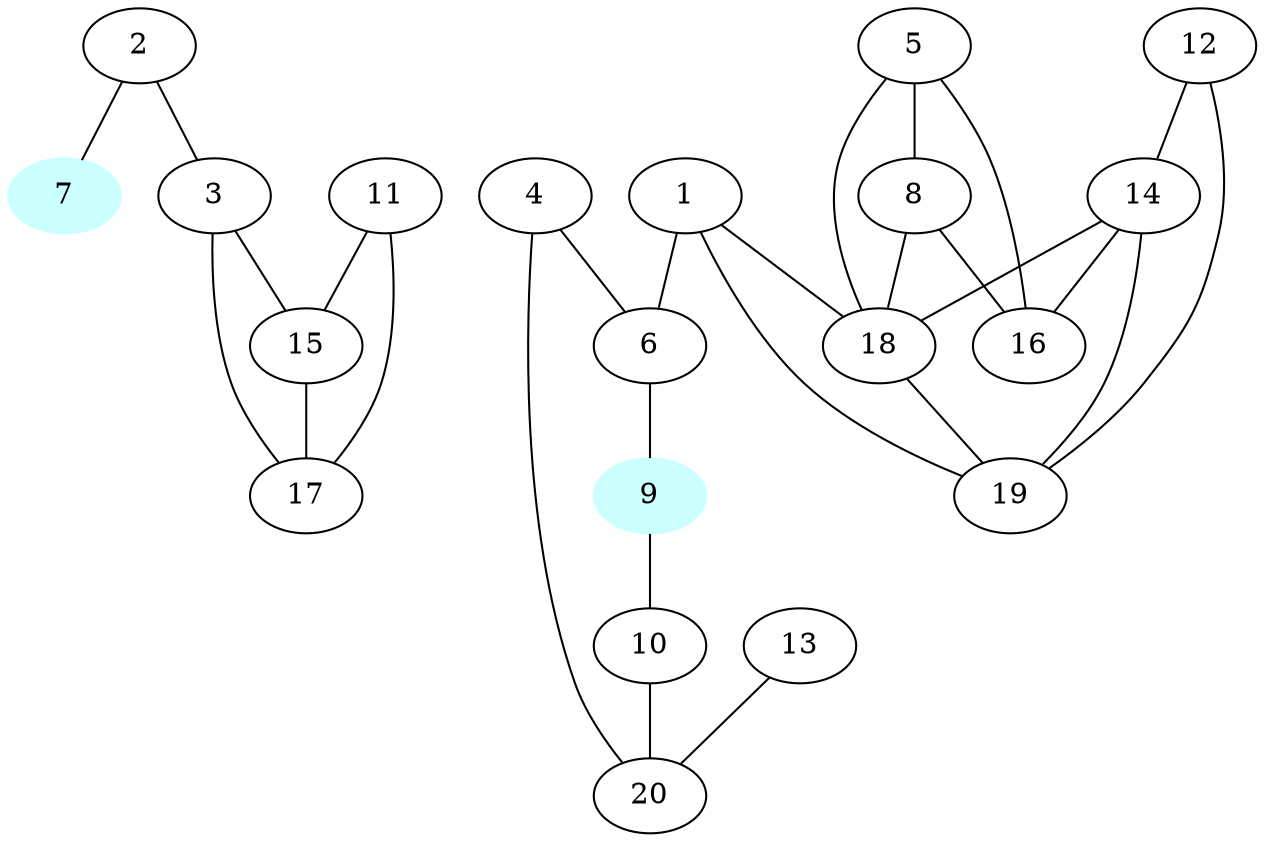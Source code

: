 graph G {
    7 [style=filled, color="#CCFFFF"];
    9 [style=filled, color="#CCFFFF"];
    1 -- 6 [len= 3]
    1 -- 18 [len= 3]
    1 -- 19 [len= 3]
    2 -- 3 [len= 3]
    2 -- 7 [len= 3]
    3 -- 15 [len= 3]
    3 -- 17 [len= 3]
    4 -- 6 [len= 3]
    4 -- 20 [len= 3]
    5 -- 8 [len= 3]
    5 -- 16 [len= 3]
    5 -- 18 [len= 3]
    6 -- 9 [len= 3]
    8 -- 16 [len= 3]
    8 -- 18 [len= 3]
    9 -- 10 [len= 3]
    10 -- 20 [len= 3]
    11 -- 15 [len= 3]
    11 -- 17 [len= 3]
    12 -- 14 [len= 3]
    12 -- 19 [len= 3]
    13 -- 20 [len= 3]
    14 -- 16 [len= 3]
    14 -- 18 [len= 3]
    14 -- 19 [len= 3]
    15 -- 17 [len= 3]
    18 -- 19 [len= 3]
}
